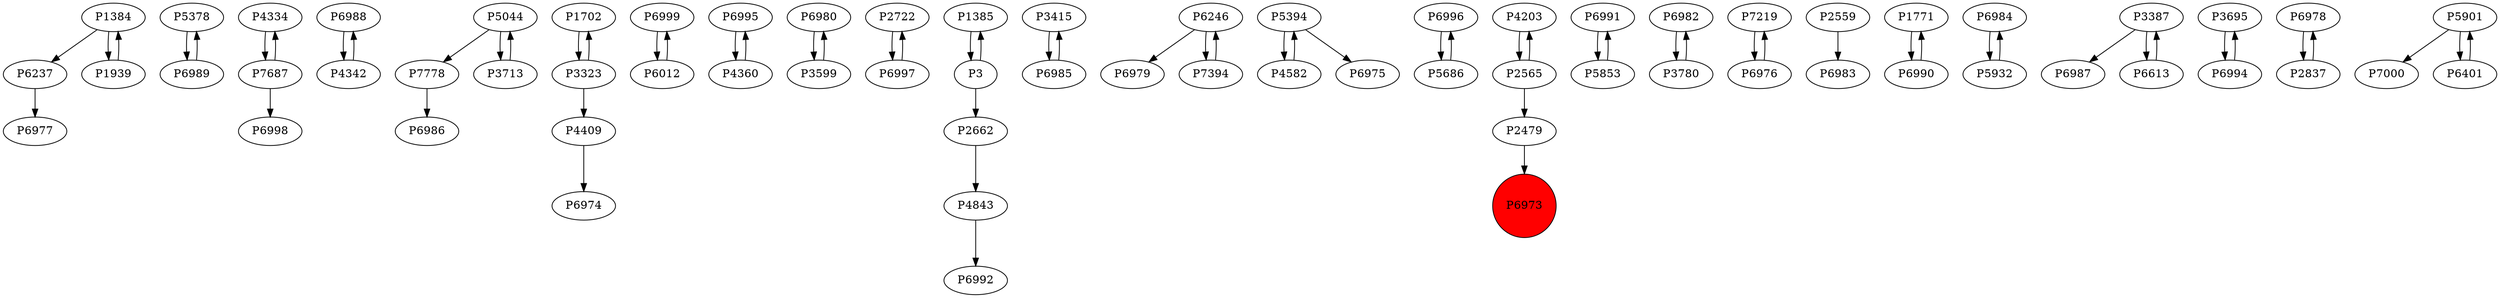 digraph {
	P6237 -> P6977
	P5378 -> P6989
	P4334 -> P7687
	P6988 -> P4342
	P7778 -> P6986
	P1702 -> P3323
	P5044 -> P7778
	P6999 -> P6012
	P6995 -> P4360
	P6980 -> P3599
	P2722 -> P6997
	P3323 -> P1702
	P6997 -> P2722
	P3713 -> P5044
	P4360 -> P6995
	P1385 -> P3
	P3415 -> P6985
	P6246 -> P6979
	P7687 -> P4334
	P5394 -> P4582
	P4409 -> P6974
	P6996 -> P5686
	P5394 -> P6975
	P4203 -> P2565
	P7394 -> P6246
	P6985 -> P3415
	P2479 -> P6973
	P5686 -> P6996
	P6991 -> P5853
	P4582 -> P5394
	P6982 -> P3780
	P4843 -> P6992
	P7219 -> P6976
	P7687 -> P6998
	P2559 -> P6983
	P3780 -> P6982
	P5853 -> P6991
	P2565 -> P2479
	P1771 -> P6990
	P3323 -> P4409
	P5044 -> P3713
	P6989 -> P5378
	P6984 -> P5932
	P3387 -> P6987
	P3695 -> P6994
	P6012 -> P6999
	P3 -> P2662
	P3387 -> P6613
	P2565 -> P4203
	P6978 -> P2837
	P5901 -> P7000
	P5901 -> P6401
	P6990 -> P1771
	P4342 -> P6988
	P2662 -> P4843
	P5932 -> P6984
	P3 -> P1385
	P1384 -> P1939
	P1939 -> P1384
	P6401 -> P5901
	P3599 -> P6980
	P2837 -> P6978
	P1384 -> P6237
	P6976 -> P7219
	P6246 -> P7394
	P6613 -> P3387
	P6994 -> P3695
	P6973 [shape=circle]
	P6973 [style=filled]
	P6973 [fillcolor=red]
}